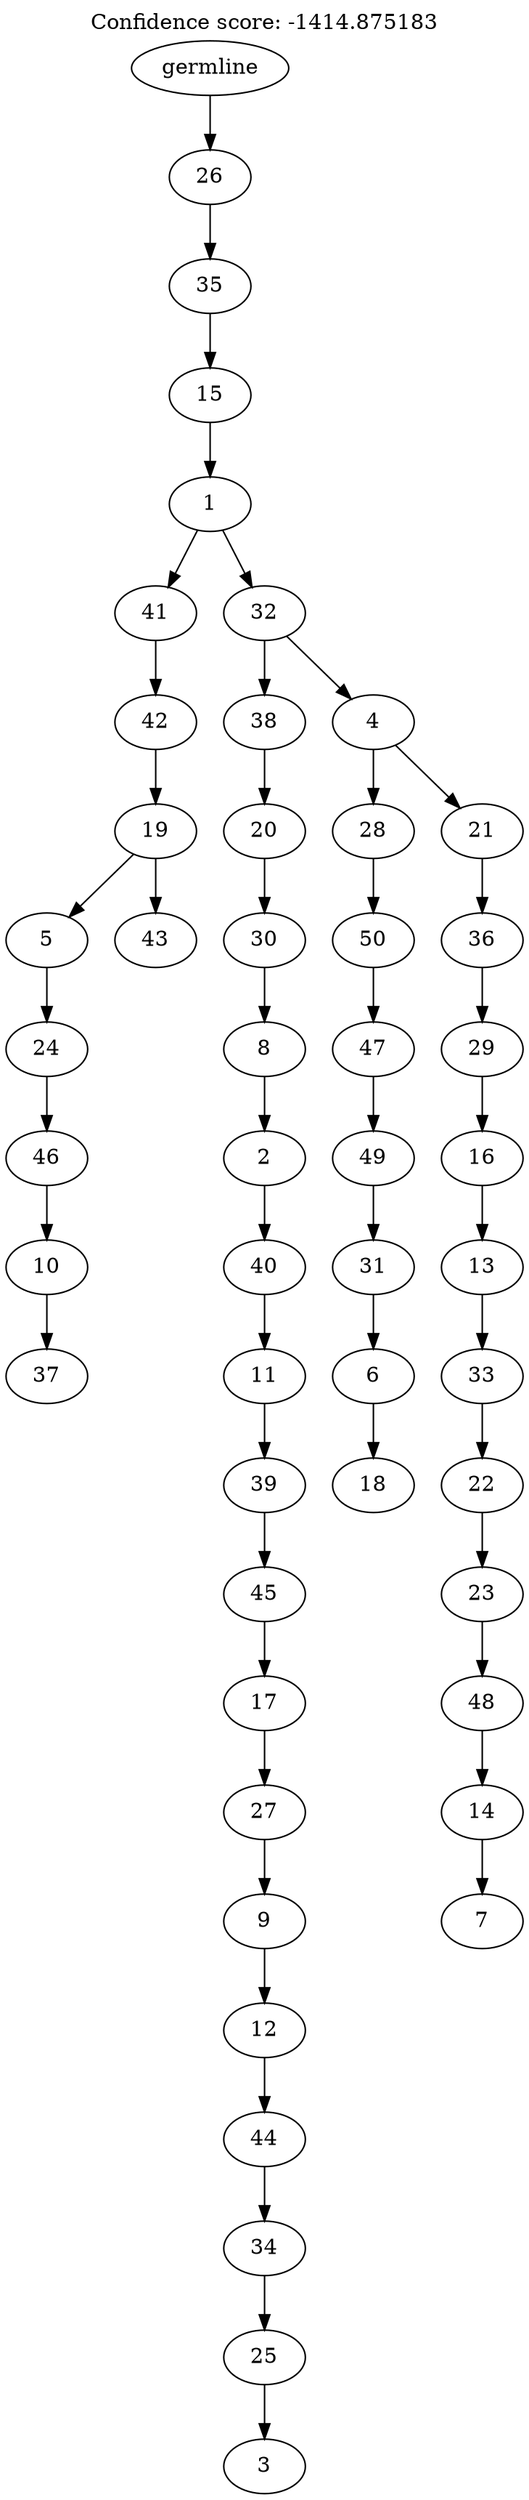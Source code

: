 digraph g {
	"48" -> "49";
	"49" [label="37"];
	"47" -> "48";
	"48" [label="10"];
	"46" -> "47";
	"47" [label="46"];
	"45" -> "46";
	"46" [label="24"];
	"44" -> "45";
	"45" [label="5"];
	"44" -> "50";
	"50" [label="43"];
	"43" -> "44";
	"44" [label="19"];
	"42" -> "43";
	"43" [label="42"];
	"40" -> "41";
	"41" [label="3"];
	"39" -> "40";
	"40" [label="25"];
	"38" -> "39";
	"39" [label="34"];
	"37" -> "38";
	"38" [label="44"];
	"36" -> "37";
	"37" [label="12"];
	"35" -> "36";
	"36" [label="9"];
	"34" -> "35";
	"35" [label="27"];
	"33" -> "34";
	"34" [label="17"];
	"32" -> "33";
	"33" [label="45"];
	"31" -> "32";
	"32" [label="39"];
	"30" -> "31";
	"31" [label="11"];
	"29" -> "30";
	"30" [label="40"];
	"28" -> "29";
	"29" [label="2"];
	"27" -> "28";
	"28" [label="8"];
	"26" -> "27";
	"27" [label="30"];
	"25" -> "26";
	"26" [label="20"];
	"23" -> "24";
	"24" [label="18"];
	"22" -> "23";
	"23" [label="6"];
	"21" -> "22";
	"22" [label="31"];
	"20" -> "21";
	"21" [label="49"];
	"19" -> "20";
	"20" [label="47"];
	"18" -> "19";
	"19" [label="50"];
	"16" -> "17";
	"17" [label="7"];
	"15" -> "16";
	"16" [label="14"];
	"14" -> "15";
	"15" [label="48"];
	"13" -> "14";
	"14" [label="23"];
	"12" -> "13";
	"13" [label="22"];
	"11" -> "12";
	"12" [label="33"];
	"10" -> "11";
	"11" [label="13"];
	"9" -> "10";
	"10" [label="16"];
	"8" -> "9";
	"9" [label="29"];
	"7" -> "8";
	"8" [label="36"];
	"6" -> "7";
	"7" [label="21"];
	"6" -> "18";
	"18" [label="28"];
	"5" -> "6";
	"6" [label="4"];
	"5" -> "25";
	"25" [label="38"];
	"4" -> "5";
	"5" [label="32"];
	"4" -> "42";
	"42" [label="41"];
	"3" -> "4";
	"4" [label="1"];
	"2" -> "3";
	"3" [label="15"];
	"1" -> "2";
	"2" [label="35"];
	"0" -> "1";
	"1" [label="26"];
	"0" [label="germline"];
	labelloc="t";
	label="Confidence score: -1414.875183";
}
